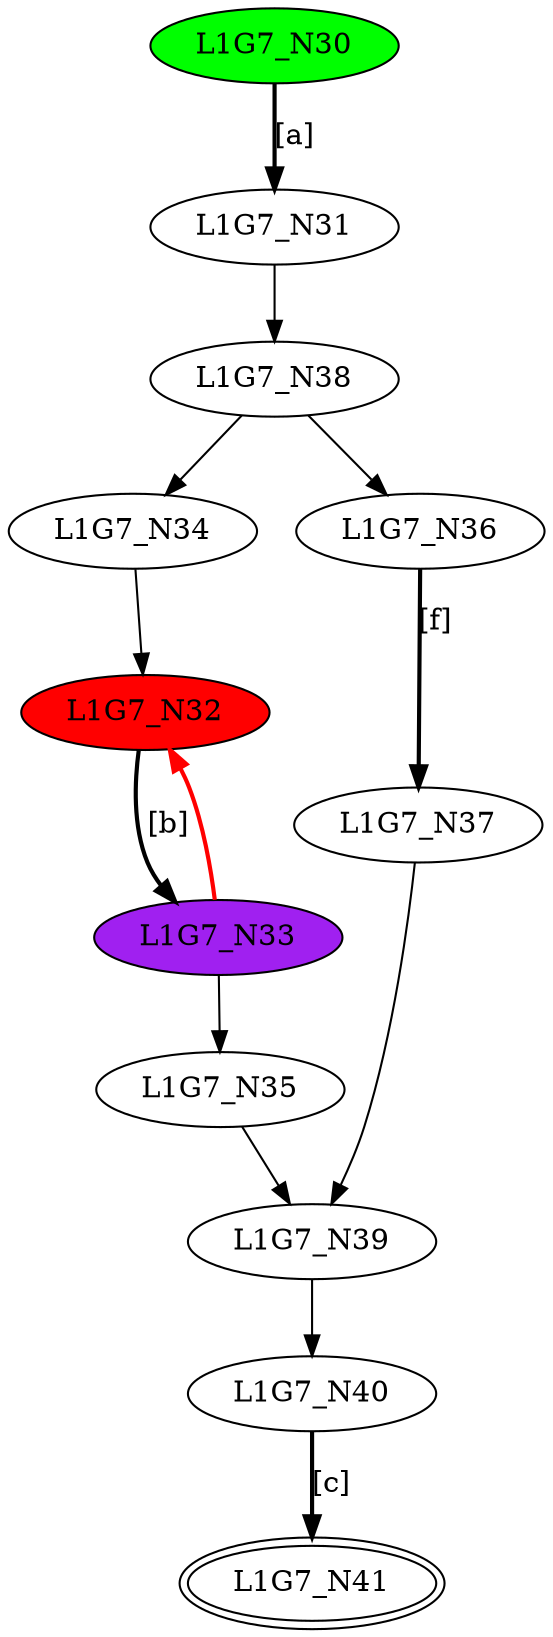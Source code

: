 digraph G7{
"L1G7_N30" [style=filled,fillcolor=green];
"L1G7_N31";
"L1G7_N32" [style=filled,fillcolor=red];
"L1G7_N33" [style=filled,fillcolor=purple];
"L1G7_N34";
"L1G7_N35";
"L1G7_N36";
"L1G7_N37";
"L1G7_N38";
"L1G7_N39";
"L1G7_N40";
"L1G7_N41" [peripheries=2];
"L1G7_N30"->"L1G7_N31" [style = bold, label = "[a]"];
"L1G7_N32"->"L1G7_N33" [style = bold, label = "[b]"];
"L1G7_N34"->"L1G7_N32";
"L1G7_N33"->"L1G7_N35";
"L1G7_N33"->"L1G7_N32" [color=red,style = bold, label = ""];
"L1G7_N36"->"L1G7_N37" [style = bold, label = "[f]"];
"L1G7_N38"->"L1G7_N34";
"L1G7_N38"->"L1G7_N36";
"L1G7_N37"->"L1G7_N39";
"L1G7_N35"->"L1G7_N39";
"L1G7_N31"->"L1G7_N38";
"L1G7_N40"->"L1G7_N41" [style = bold, label = "[c]"];
"L1G7_N39"->"L1G7_N40";
}

